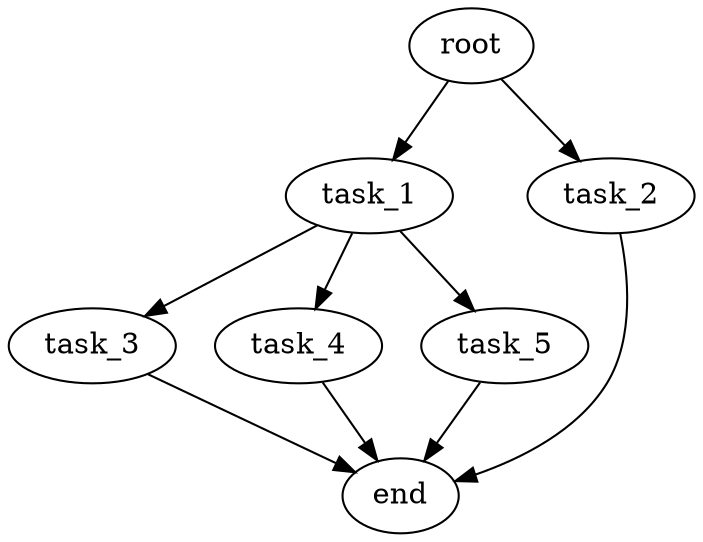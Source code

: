 digraph G {
  root [size="0.000000e+00"];
  task_1 [size="3.708108e+10"];
  task_2 [size="2.102975e+10"];
  task_3 [size="2.677108e+10"];
  task_4 [size="9.367179e+10"];
  task_5 [size="6.483873e+10"];
  end [size="0.000000e+00"];

  root -> task_1 [size="1.000000e-12"];
  root -> task_2 [size="1.000000e-12"];
  task_1 -> task_3 [size="2.677108e+08"];
  task_1 -> task_4 [size="9.367179e+08"];
  task_1 -> task_5 [size="6.483873e+08"];
  task_2 -> end [size="1.000000e-12"];
  task_3 -> end [size="1.000000e-12"];
  task_4 -> end [size="1.000000e-12"];
  task_5 -> end [size="1.000000e-12"];
}
